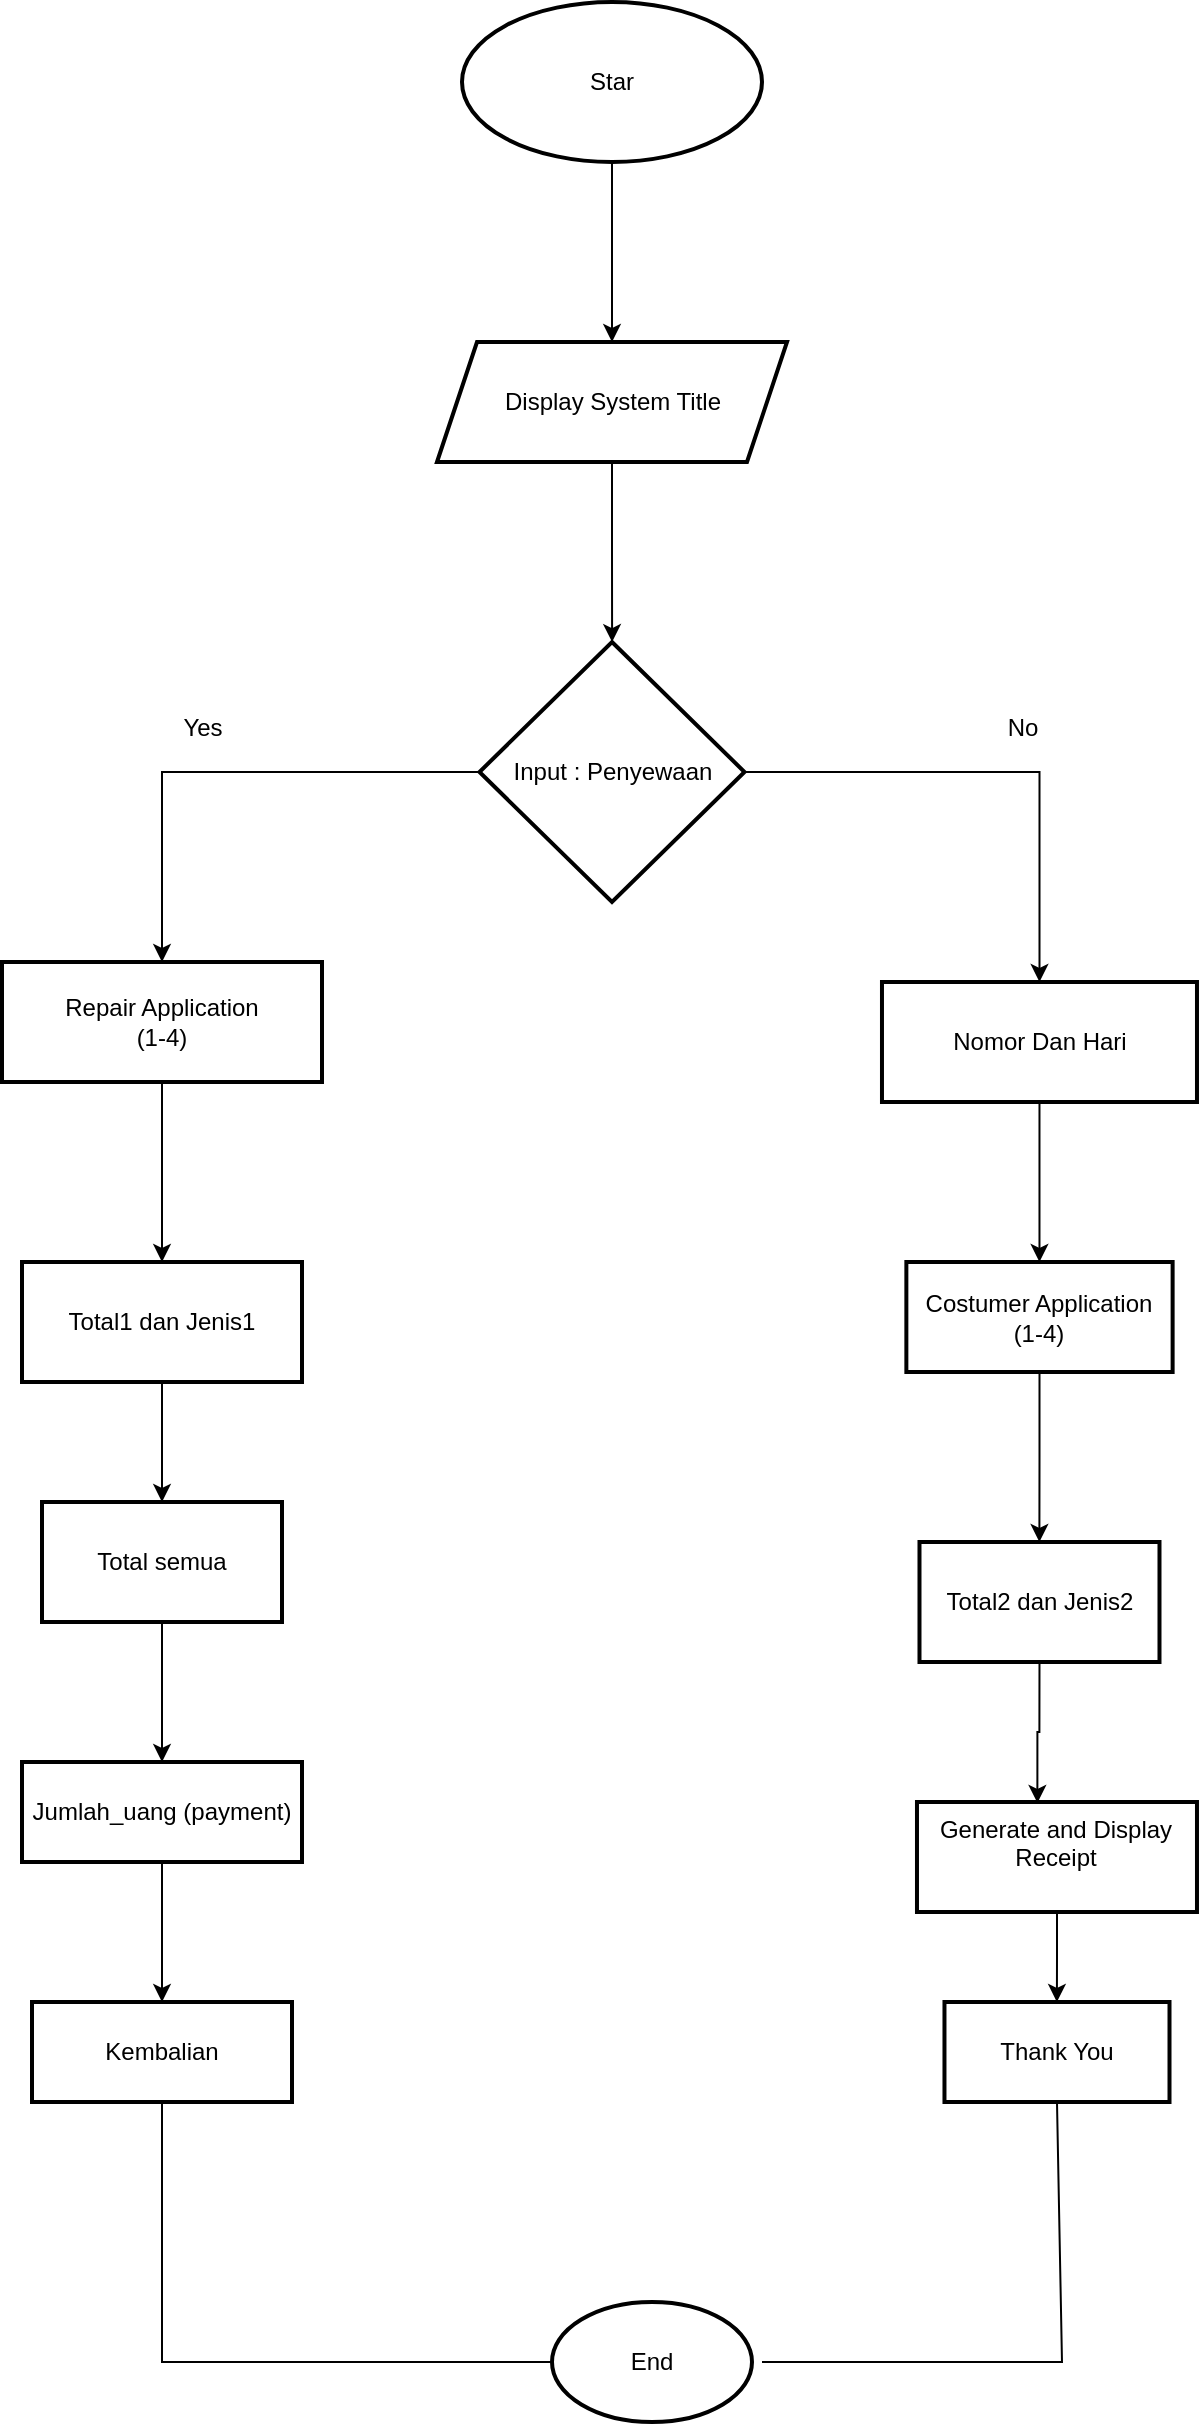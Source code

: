 <mxfile version="24.7.17">
  <diagram name="Page-1" id="n2SQgNRjC3ZaueplKmgq">
    <mxGraphModel dx="1282" dy="565" grid="1" gridSize="10" guides="1" tooltips="1" connect="1" arrows="1" fold="1" page="1" pageScale="1" pageWidth="850" pageHeight="1100" math="0" shadow="0">
      <root>
        <mxCell id="0" />
        <mxCell id="1" parent="0" />
        <mxCell id="Go3wxqmRRRN3FDhB2D6H-15" value="" style="edgeStyle=orthogonalEdgeStyle;rounded=0;orthogonalLoop=1;jettySize=auto;html=1;" parent="1" source="Go3wxqmRRRN3FDhB2D6H-1" target="Go3wxqmRRRN3FDhB2D6H-14" edge="1">
          <mxGeometry relative="1" as="geometry" />
        </mxCell>
        <mxCell id="Go3wxqmRRRN3FDhB2D6H-1" value="Star" style="strokeWidth=2;html=1;shape=mxgraph.flowchart.start_1;whiteSpace=wrap;" parent="1" vertex="1">
          <mxGeometry x="330" y="40" width="150" height="80" as="geometry" />
        </mxCell>
        <mxCell id="Go3wxqmRRRN3FDhB2D6H-17" value="" style="edgeStyle=orthogonalEdgeStyle;rounded=0;orthogonalLoop=1;jettySize=auto;html=1;" parent="1" source="Go3wxqmRRRN3FDhB2D6H-14" target="Go3wxqmRRRN3FDhB2D6H-16" edge="1">
          <mxGeometry relative="1" as="geometry" />
        </mxCell>
        <mxCell id="Go3wxqmRRRN3FDhB2D6H-14" value="Display System Title" style="shape=parallelogram;perimeter=parallelogramPerimeter;whiteSpace=wrap;html=1;fixedSize=1;strokeWidth=2;" parent="1" vertex="1">
          <mxGeometry x="317.5" y="210" width="175" height="60" as="geometry" />
        </mxCell>
        <mxCell id="Go3wxqmRRRN3FDhB2D6H-19" value="" style="edgeStyle=orthogonalEdgeStyle;rounded=0;orthogonalLoop=1;jettySize=auto;html=1;" parent="1" source="Go3wxqmRRRN3FDhB2D6H-16" target="Go3wxqmRRRN3FDhB2D6H-18" edge="1">
          <mxGeometry relative="1" as="geometry" />
        </mxCell>
        <mxCell id="Go3wxqmRRRN3FDhB2D6H-21" value="" style="edgeStyle=orthogonalEdgeStyle;rounded=0;orthogonalLoop=1;jettySize=auto;html=1;" parent="1" source="Go3wxqmRRRN3FDhB2D6H-16" target="Go3wxqmRRRN3FDhB2D6H-20" edge="1">
          <mxGeometry relative="1" as="geometry" />
        </mxCell>
        <mxCell id="Go3wxqmRRRN3FDhB2D6H-16" value="Input : Penyewaan" style="rhombus;whiteSpace=wrap;html=1;strokeWidth=2;" parent="1" vertex="1">
          <mxGeometry x="338.75" y="360" width="132.5" height="130" as="geometry" />
        </mxCell>
        <mxCell id="Go3wxqmRRRN3FDhB2D6H-25" value="" style="edgeStyle=orthogonalEdgeStyle;rounded=0;orthogonalLoop=1;jettySize=auto;html=1;" parent="1" source="Go3wxqmRRRN3FDhB2D6H-18" target="Go3wxqmRRRN3FDhB2D6H-24" edge="1">
          <mxGeometry relative="1" as="geometry" />
        </mxCell>
        <mxCell id="Go3wxqmRRRN3FDhB2D6H-18" value="Repair Application&lt;div&gt;(1-4)&lt;/div&gt;" style="whiteSpace=wrap;html=1;strokeWidth=2;" parent="1" vertex="1">
          <mxGeometry x="100" y="520" width="160" height="60" as="geometry" />
        </mxCell>
        <mxCell id="Go3wxqmRRRN3FDhB2D6H-29" value="" style="edgeStyle=orthogonalEdgeStyle;rounded=0;orthogonalLoop=1;jettySize=auto;html=1;" parent="1" source="Go3wxqmRRRN3FDhB2D6H-20" target="Go3wxqmRRRN3FDhB2D6H-28" edge="1">
          <mxGeometry relative="1" as="geometry" />
        </mxCell>
        <mxCell id="Go3wxqmRRRN3FDhB2D6H-20" value="Nomor Dan Hari" style="whiteSpace=wrap;html=1;strokeWidth=2;" parent="1" vertex="1">
          <mxGeometry x="539.99" y="530" width="157.5" height="60" as="geometry" />
        </mxCell>
        <mxCell id="Go3wxqmRRRN3FDhB2D6H-33" value="" style="edgeStyle=orthogonalEdgeStyle;rounded=0;orthogonalLoop=1;jettySize=auto;html=1;" parent="1" source="Go3wxqmRRRN3FDhB2D6H-24" target="Go3wxqmRRRN3FDhB2D6H-32" edge="1">
          <mxGeometry relative="1" as="geometry" />
        </mxCell>
        <mxCell id="Go3wxqmRRRN3FDhB2D6H-24" value="Total1 dan Jenis1" style="whiteSpace=wrap;html=1;strokeWidth=2;" parent="1" vertex="1">
          <mxGeometry x="110" y="670" width="140" height="60" as="geometry" />
        </mxCell>
        <mxCell id="Go3wxqmRRRN3FDhB2D6H-26" value="Yes" style="text;html=1;align=center;verticalAlign=middle;resizable=0;points=[];autosize=1;strokeColor=none;fillColor=none;" parent="1" vertex="1">
          <mxGeometry x="180" y="388" width="40" height="30" as="geometry" />
        </mxCell>
        <mxCell id="Go3wxqmRRRN3FDhB2D6H-27" value="No" style="text;html=1;align=center;verticalAlign=middle;resizable=0;points=[];autosize=1;strokeColor=none;fillColor=none;" parent="1" vertex="1">
          <mxGeometry x="590" y="388" width="40" height="30" as="geometry" />
        </mxCell>
        <mxCell id="Go3wxqmRRRN3FDhB2D6H-31" value="" style="edgeStyle=orthogonalEdgeStyle;rounded=0;orthogonalLoop=1;jettySize=auto;html=1;" parent="1" source="Go3wxqmRRRN3FDhB2D6H-28" target="Go3wxqmRRRN3FDhB2D6H-30" edge="1">
          <mxGeometry relative="1" as="geometry" />
        </mxCell>
        <mxCell id="Go3wxqmRRRN3FDhB2D6H-28" value="Costumer Application&lt;div&gt;(1-4)&lt;/div&gt;" style="whiteSpace=wrap;html=1;strokeWidth=2;" parent="1" vertex="1">
          <mxGeometry x="552.18" y="670" width="133.13" height="55" as="geometry" />
        </mxCell>
        <mxCell id="Go3wxqmRRRN3FDhB2D6H-30" value="Total2 dan Jenis2" style="whiteSpace=wrap;html=1;strokeWidth=2;" parent="1" vertex="1">
          <mxGeometry x="558.745" y="810" width="120" height="60" as="geometry" />
        </mxCell>
        <mxCell id="Go3wxqmRRRN3FDhB2D6H-35" value="" style="edgeStyle=orthogonalEdgeStyle;rounded=0;orthogonalLoop=1;jettySize=auto;html=1;" parent="1" source="Go3wxqmRRRN3FDhB2D6H-32" target="Go3wxqmRRRN3FDhB2D6H-34" edge="1">
          <mxGeometry relative="1" as="geometry" />
        </mxCell>
        <mxCell id="Go3wxqmRRRN3FDhB2D6H-32" value="Total semua" style="whiteSpace=wrap;html=1;strokeWidth=2;" parent="1" vertex="1">
          <mxGeometry x="120" y="790" width="120" height="60" as="geometry" />
        </mxCell>
        <mxCell id="Go3wxqmRRRN3FDhB2D6H-41" style="edgeStyle=orthogonalEdgeStyle;rounded=0;orthogonalLoop=1;jettySize=auto;html=1;entryX=0.5;entryY=0;entryDx=0;entryDy=0;" parent="1" source="Go3wxqmRRRN3FDhB2D6H-34" target="Go3wxqmRRRN3FDhB2D6H-36" edge="1">
          <mxGeometry relative="1" as="geometry" />
        </mxCell>
        <mxCell id="Go3wxqmRRRN3FDhB2D6H-34" value="Jumlah_uang (payment)" style="whiteSpace=wrap;html=1;strokeWidth=2;" parent="1" vertex="1">
          <mxGeometry x="110" y="920" width="140" height="50" as="geometry" />
        </mxCell>
        <mxCell id="Go3wxqmRRRN3FDhB2D6H-36" value="Kembalian" style="whiteSpace=wrap;html=1;strokeWidth=2;" parent="1" vertex="1">
          <mxGeometry x="115" y="1040" width="130" height="50" as="geometry" />
        </mxCell>
        <mxCell id="Go3wxqmRRRN3FDhB2D6H-43" value="" style="edgeStyle=orthogonalEdgeStyle;rounded=0;orthogonalLoop=1;jettySize=auto;html=1;" parent="1" source="Go3wxqmRRRN3FDhB2D6H-38" target="Go3wxqmRRRN3FDhB2D6H-42" edge="1">
          <mxGeometry relative="1" as="geometry" />
        </mxCell>
        <mxCell id="Go3wxqmRRRN3FDhB2D6H-38" value="&#xa;Generate &lt;span class=&quot;hljs-keyword&quot;&gt;and&lt;/span&gt; Display Receipt&#xa;&#xa;" style="whiteSpace=wrap;html=1;strokeWidth=2;" parent="1" vertex="1">
          <mxGeometry x="557.49" y="940" width="140" height="55" as="geometry" />
        </mxCell>
        <mxCell id="Go3wxqmRRRN3FDhB2D6H-40" style="edgeStyle=orthogonalEdgeStyle;rounded=0;orthogonalLoop=1;jettySize=auto;html=1;exitX=0.5;exitY=1;exitDx=0;exitDy=0;entryX=0.43;entryY=0.008;entryDx=0;entryDy=0;entryPerimeter=0;" parent="1" source="Go3wxqmRRRN3FDhB2D6H-30" target="Go3wxqmRRRN3FDhB2D6H-38" edge="1">
          <mxGeometry relative="1" as="geometry" />
        </mxCell>
        <mxCell id="Go3wxqmRRRN3FDhB2D6H-42" value="Thank You" style="whiteSpace=wrap;html=1;strokeWidth=2;" parent="1" vertex="1">
          <mxGeometry x="571.24" y="1040" width="112.51" height="50" as="geometry" />
        </mxCell>
        <mxCell id="Go3wxqmRRRN3FDhB2D6H-44" value="End" style="strokeWidth=2;html=1;shape=mxgraph.flowchart.start_1;whiteSpace=wrap;" parent="1" vertex="1">
          <mxGeometry x="375" y="1190" width="100" height="60" as="geometry" />
        </mxCell>
        <mxCell id="Go3wxqmRRRN3FDhB2D6H-47" value="" style="endArrow=none;html=1;rounded=0;entryX=0.5;entryY=1;entryDx=0;entryDy=0;exitX=0;exitY=0.5;exitDx=0;exitDy=0;exitPerimeter=0;" parent="1" source="Go3wxqmRRRN3FDhB2D6H-44" target="Go3wxqmRRRN3FDhB2D6H-36" edge="1">
          <mxGeometry width="50" height="50" relative="1" as="geometry">
            <mxPoint x="175" y="1200" as="sourcePoint" />
            <mxPoint x="225" y="1150" as="targetPoint" />
            <Array as="points">
              <mxPoint x="180" y="1220" />
            </Array>
          </mxGeometry>
        </mxCell>
        <mxCell id="Go3wxqmRRRN3FDhB2D6H-48" value="" style="endArrow=none;html=1;rounded=0;entryX=0.5;entryY=1;entryDx=0;entryDy=0;" parent="1" target="Go3wxqmRRRN3FDhB2D6H-42" edge="1">
          <mxGeometry width="50" height="50" relative="1" as="geometry">
            <mxPoint x="480" y="1220" as="sourcePoint" />
            <mxPoint x="635" y="1140" as="targetPoint" />
            <Array as="points">
              <mxPoint x="630" y="1220" />
            </Array>
          </mxGeometry>
        </mxCell>
      </root>
    </mxGraphModel>
  </diagram>
</mxfile>
